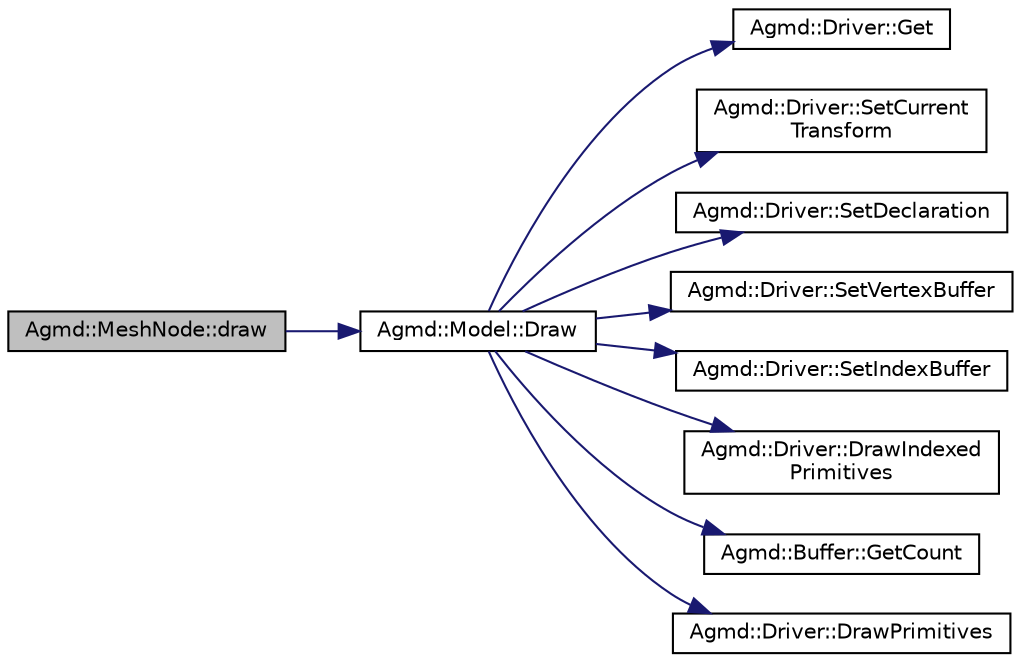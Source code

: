 digraph "Agmd::MeshNode::draw"
{
  edge [fontname="Helvetica",fontsize="10",labelfontname="Helvetica",labelfontsize="10"];
  node [fontname="Helvetica",fontsize="10",shape=record];
  rankdir="LR";
  Node1 [label="Agmd::MeshNode::draw",height=0.2,width=0.4,color="black", fillcolor="grey75", style="filled" fontcolor="black"];
  Node1 -> Node2 [color="midnightblue",fontsize="10",style="solid"];
  Node2 [label="Agmd::Model::Draw",height=0.2,width=0.4,color="black", fillcolor="white", style="filled",URL="$class_agmd_1_1_model.html#aa2c55e47471f726d613e421cf549ab0b"];
  Node2 -> Node3 [color="midnightblue",fontsize="10",style="solid"];
  Node3 [label="Agmd::Driver::Get",height=0.2,width=0.4,color="black", fillcolor="white", style="filled",URL="$class_agmd_1_1_driver.html#aedf84a4d782cbaad6a5d5eb1fd17b682"];
  Node2 -> Node4 [color="midnightblue",fontsize="10",style="solid"];
  Node4 [label="Agmd::Driver::SetCurrent\lTransform",height=0.2,width=0.4,color="black", fillcolor="white", style="filled",URL="$class_agmd_1_1_driver.html#a5d026607f63acff5dd9c14cc86ec1142"];
  Node2 -> Node5 [color="midnightblue",fontsize="10",style="solid"];
  Node5 [label="Agmd::Driver::SetDeclaration",height=0.2,width=0.4,color="black", fillcolor="white", style="filled",URL="$class_agmd_1_1_driver.html#a302ea30a784d1eadd3f317f33a86ca71"];
  Node2 -> Node6 [color="midnightblue",fontsize="10",style="solid"];
  Node6 [label="Agmd::Driver::SetVertexBuffer",height=0.2,width=0.4,color="black", fillcolor="white", style="filled",URL="$class_agmd_1_1_driver.html#a8250e4086394f717b67cb38059a8d3fe"];
  Node2 -> Node7 [color="midnightblue",fontsize="10",style="solid"];
  Node7 [label="Agmd::Driver::SetIndexBuffer",height=0.2,width=0.4,color="black", fillcolor="white", style="filled",URL="$class_agmd_1_1_driver.html#a5dccb83b805c97bc4b50c92999055737"];
  Node2 -> Node8 [color="midnightblue",fontsize="10",style="solid"];
  Node8 [label="Agmd::Driver::DrawIndexed\lPrimitives",height=0.2,width=0.4,color="black", fillcolor="white", style="filled",URL="$class_agmd_1_1_driver.html#a602d935335e7601b5fe2b74fe57d3547"];
  Node2 -> Node9 [color="midnightblue",fontsize="10",style="solid"];
  Node9 [label="Agmd::Buffer::GetCount",height=0.2,width=0.4,color="black", fillcolor="white", style="filled",URL="$class_agmd_1_1_buffer.html#aab7650c321616dc6a30cf7469b642222"];
  Node2 -> Node10 [color="midnightblue",fontsize="10",style="solid"];
  Node10 [label="Agmd::Driver::DrawPrimitives",height=0.2,width=0.4,color="black", fillcolor="white", style="filled",URL="$class_agmd_1_1_driver.html#a17c73e5ff37f4da7cb16b63f2d1ffa1c"];
}
